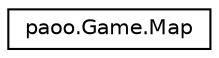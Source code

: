 digraph "Graphical Class Hierarchy"
{
 // LATEX_PDF_SIZE
  edge [fontname="Helvetica",fontsize="10",labelfontname="Helvetica",labelfontsize="10"];
  node [fontname="Helvetica",fontsize="10",shape=record];
  rankdir="LR";
  Node0 [label="paoo.Game.Map",height=0.2,width=0.4,color="black", fillcolor="white", style="filled",URL="$classpaoo_1_1_game_1_1_map.html",tooltip=" "];
}
